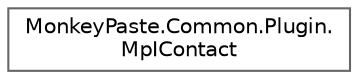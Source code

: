 digraph "Graphical Class Hierarchy"
{
 // LATEX_PDF_SIZE
  bgcolor="transparent";
  edge [fontname=Helvetica,fontsize=10,labelfontname=Helvetica,labelfontsize=10];
  node [fontname=Helvetica,fontsize=10,shape=box,height=0.2,width=0.4];
  rankdir="LR";
  Node0 [id="Node000000",label="MonkeyPaste.Common.Plugin.\lMpIContact",height=0.2,width=0.4,color="grey40", fillcolor="white", style="filled",URL="$interface_monkey_paste_1_1_common_1_1_plugin_1_1_mp_i_contact.html",tooltip=" "];
}
